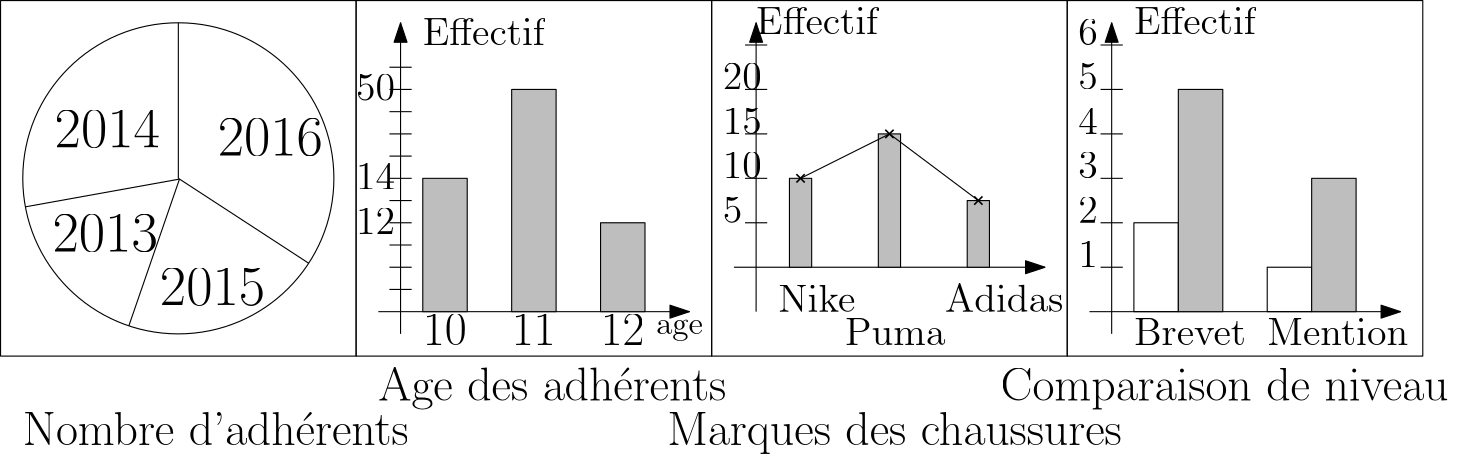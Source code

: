 <?xml version="1.0"?>
<!DOCTYPE ipe SYSTEM "ipe.dtd">
<ipe version="70107" creator="Ipe 7.1.10">
<info created="D:20170929002534" modified="D:20170929003740"/>
<ipestyle name="basic">
<symbol name="arrow/arc(spx)">
<path stroke="sym-stroke" fill="sym-stroke" pen="sym-pen">
0 0 m
-1 0.333 l
-1 -0.333 l
h
</path>
</symbol>
<symbol name="arrow/farc(spx)">
<path stroke="sym-stroke" fill="white" pen="sym-pen">
0 0 m
-1 0.333 l
-1 -0.333 l
h
</path>
</symbol>
<symbol name="arrow/ptarc(spx)">
<path stroke="sym-stroke" fill="sym-stroke" pen="sym-pen">
0 0 m
-1 0.333 l
-0.8 0 l
-1 -0.333 l
h
</path>
</symbol>
<symbol name="arrow/fptarc(spx)">
<path stroke="sym-stroke" fill="white" pen="sym-pen">
0 0 m
-1 0.333 l
-0.8 0 l
-1 -0.333 l
h
</path>
</symbol>
<symbol name="mark/circle(sx)" transformations="translations">
<path fill="sym-stroke">
0.6 0 0 0.6 0 0 e
0.4 0 0 0.4 0 0 e
</path>
</symbol>
<symbol name="mark/disk(sx)" transformations="translations">
<path fill="sym-stroke">
0.6 0 0 0.6 0 0 e
</path>
</symbol>
<symbol name="mark/fdisk(sfx)" transformations="translations">
<group>
<path fill="sym-fill">
0.5 0 0 0.5 0 0 e
</path>
<path fill="sym-stroke" fillrule="eofill">
0.6 0 0 0.6 0 0 e
0.4 0 0 0.4 0 0 e
</path>
</group>
</symbol>
<symbol name="mark/box(sx)" transformations="translations">
<path fill="sym-stroke" fillrule="eofill">
-0.6 -0.6 m
0.6 -0.6 l
0.6 0.6 l
-0.6 0.6 l
h
-0.4 -0.4 m
0.4 -0.4 l
0.4 0.4 l
-0.4 0.4 l
h
</path>
</symbol>
<symbol name="mark/square(sx)" transformations="translations">
<path fill="sym-stroke">
-0.6 -0.6 m
0.6 -0.6 l
0.6 0.6 l
-0.6 0.6 l
h
</path>
</symbol>
<symbol name="mark/fsquare(sfx)" transformations="translations">
<group>
<path fill="sym-fill">
-0.5 -0.5 m
0.5 -0.5 l
0.5 0.5 l
-0.5 0.5 l
h
</path>
<path fill="sym-stroke" fillrule="eofill">
-0.6 -0.6 m
0.6 -0.6 l
0.6 0.6 l
-0.6 0.6 l
h
-0.4 -0.4 m
0.4 -0.4 l
0.4 0.4 l
-0.4 0.4 l
h
</path>
</group>
</symbol>
<symbol name="mark/cross(sx)" transformations="translations">
<group>
<path fill="sym-stroke">
-0.43 -0.57 m
0.57 0.43 l
0.43 0.57 l
-0.57 -0.43 l
h
</path>
<path fill="sym-stroke">
-0.43 0.57 m
0.57 -0.43 l
0.43 -0.57 l
-0.57 0.43 l
h
</path>
</group>
</symbol>
<symbol name="arrow/fnormal(spx)">
<path stroke="sym-stroke" fill="white" pen="sym-pen">
0 0 m
-1 0.333 l
-1 -0.333 l
h
</path>
</symbol>
<symbol name="arrow/pointed(spx)">
<path stroke="sym-stroke" fill="sym-stroke" pen="sym-pen">
0 0 m
-1 0.333 l
-0.8 0 l
-1 -0.333 l
h
</path>
</symbol>
<symbol name="arrow/fpointed(spx)">
<path stroke="sym-stroke" fill="white" pen="sym-pen">
0 0 m
-1 0.333 l
-0.8 0 l
-1 -0.333 l
h
</path>
</symbol>
<symbol name="arrow/linear(spx)">
<path stroke="sym-stroke" pen="sym-pen">
-1 0.333 m
0 0 l
-1 -0.333 l
</path>
</symbol>
<symbol name="arrow/fdouble(spx)">
<path stroke="sym-stroke" fill="white" pen="sym-pen">
0 0 m
-1 0.333 l
-1 -0.333 l
h
-1 0 m
-2 0.333 l
-2 -0.333 l
h
</path>
</symbol>
<symbol name="arrow/double(spx)">
<path stroke="sym-stroke" fill="sym-stroke" pen="sym-pen">
0 0 m
-1 0.333 l
-1 -0.333 l
h
-1 0 m
-2 0.333 l
-2 -0.333 l
h
</path>
</symbol>
<pen name="heavier" value="0.8"/>
<pen name="fat" value="1.2"/>
<pen name="ultrafat" value="2"/>
<symbolsize name="large" value="5"/>
<symbolsize name="small" value="2"/>
<symbolsize name="tiny" value="1.1"/>
<arrowsize name="large" value="10"/>
<arrowsize name="small" value="5"/>
<arrowsize name="tiny" value="3"/>
<color name="red" value="1 0 0"/>
<color name="green" value="0 1 0"/>
<color name="blue" value="0 0 1"/>
<color name="yellow" value="1 1 0"/>
<color name="orange" value="1 0.647 0"/>
<color name="gold" value="1 0.843 0"/>
<color name="purple" value="0.627 0.125 0.941"/>
<color name="gray" value="0.745"/>
<color name="brown" value="0.647 0.165 0.165"/>
<color name="navy" value="0 0 0.502"/>
<color name="pink" value="1 0.753 0.796"/>
<color name="seagreen" value="0.18 0.545 0.341"/>
<color name="turquoise" value="0.251 0.878 0.816"/>
<color name="violet" value="0.933 0.51 0.933"/>
<color name="darkblue" value="0 0 0.545"/>
<color name="darkcyan" value="0 0.545 0.545"/>
<color name="darkgray" value="0.663"/>
<color name="darkgreen" value="0 0.392 0"/>
<color name="darkmagenta" value="0.545 0 0.545"/>
<color name="darkorange" value="1 0.549 0"/>
<color name="darkred" value="0.545 0 0"/>
<color name="lightblue" value="0.678 0.847 0.902"/>
<color name="lightcyan" value="0.878 1 1"/>
<color name="lightgray" value="0.827"/>
<color name="lightgreen" value="0.565 0.933 0.565"/>
<color name="lightyellow" value="1 1 0.878"/>
<dashstyle name="dashed" value="[4] 0"/>
<dashstyle name="dotted" value="[1 3] 0"/>
<dashstyle name="dash dotted" value="[4 2 1 2] 0"/>
<dashstyle name="dash dot dotted" value="[4 2 1 2 1 2] 0"/>
<textsize name="large" value="\large"/>
<textsize name="small" value="\small"/>
<textsize name="tiny" value="\tiny"/>
<textsize name="Large" value="\Large"/>
<textsize name="LARGE" value="\LARGE"/>
<textsize name="huge" value="\huge"/>
<textsize name="Huge" value="\Huge"/>
<textsize name="footnote" value="\footnotesize"/>
<textstyle name="center" begin="\begin{center}" end="\end{center}"/>
<textstyle name="itemize" begin="\begin{itemize}" end="\end{itemize}"/>
<textstyle name="item" begin="\begin{itemize}\item{}" end="\end{itemize}"/>
<gridsize name="4 pts" value="4"/>
<gridsize name="8 pts (~3 mm)" value="8"/>
<gridsize name="16 pts (~6 mm)" value="16"/>
<gridsize name="32 pts (~12 mm)" value="32"/>
<gridsize name="10 pts (~3.5 mm)" value="10"/>
<gridsize name="20 pts (~7 mm)" value="20"/>
<gridsize name="14 pts (~5 mm)" value="14"/>
<gridsize name="28 pts (~10 mm)" value="28"/>
<gridsize name="56 pts (~20 mm)" value="56"/>
<anglesize name="90 deg" value="90"/>
<anglesize name="60 deg" value="60"/>
<anglesize name="45 deg" value="45"/>
<anglesize name="30 deg" value="30"/>
<anglesize name="22.5 deg" value="22.5"/>
<opacity name="10%" value="0.1"/>
<opacity name="30%" value="0.3"/>
<opacity name="50%" value="0.5"/>
<opacity name="75%" value="0.75"/>
<tiling name="falling" angle="-60" step="4" width="1"/>
<tiling name="rising" angle="30" step="4" width="1"/>
</ipestyle>
<page>
<layer name="alpha"/>
<view layers="alpha" active="alpha"/>
<path layer="alpha" stroke="black">
32 768 m
32 640 l
160 640 l
160 768 l
h
</path>
<path stroke="black">
160 640 m
160 768 l
288 768 l
288 640 l
h
</path>
<path stroke="black">
288 768 m
288 640 l
416 640 l
416 768 l
h
</path>
<path stroke="black">
416 640 m
416 768 l
544 768 l
544 640 l
h
</path>
<path stroke="black">
56 0 0 56 96 704 e
</path>
<path stroke="black">
96 704 m
96 760 l
</path>
<path stroke="black">
96 704 m
142.922 673.434 l
</path>
<path stroke="black">
96.4139 703.73 m
78.1902 650.908 l
</path>
<path stroke="black">
96.4139 703.73 m
40.947 693.745 l
</path>
<text transformations="translations" pos="110.159 712.247" stroke="black" type="label" width="37.905" height="13.319" depth="0" valign="baseline" size="huge">2016</text>
<text matrix="1 0 0 1 -8.17362 -5.94445" transformations="translations" pos="97.5268 664.32" stroke="black" type="label" width="37.905" height="13.319" depth="0" valign="baseline" size="huge">2015</text>
<text matrix="1 0 0 1 -7.05904 -0.743056" transformations="translations" pos="57.7733 678.438" stroke="black" type="label" width="37.905" height="13.319" depth="0" valign="baseline" size="huge">2013</text>
<text matrix="1 0 0 1 -9.2882 -15.6042" transformations="translations" pos="60.7455 730.823" stroke="black" type="label" width="37.905" height="13.319" depth="0" valign="baseline" size="huge">2014</text>
<text matrix="1 0 0 1 0 -16" transformations="translations" pos="40 624" stroke="black" type="label" width="139.051" height="11.955" depth="0" valign="baseline" size="LARGE">Nombre d&apos;adh\&apos;{e}rents</text>
<path stroke="black" arrow="normal/normal">
168 656 m
280 656 l
</path>
<path stroke="black" arrow="normal/normal">
176 648 m
176 760 l
</path>
<path stroke="black">
172 664 m
180 664 l
</path>
<path stroke="black">
172 672 m
180 672 l
</path>
<path stroke="black">
172 680 m
180 680 l
</path>
<path stroke="black">
172 688 m
180 688 l
</path>
<path stroke="black">
172 696 m
180 696 l
</path>
<path stroke="black">
172 704 m
180 704 l
</path>
<path stroke="black">
172 712 m
180 712 l
</path>
<path stroke="black">
172 720 m
180 720 l
</path>
<path stroke="black">
172 728 m
180 728 l
</path>
<path stroke="black">
172 736 m
180 736 l
</path>
<path stroke="black">
172 744 m
180 744 l
</path>
<path stroke="black" fill="gray">
200 656 m
200 704 l
184 704 l
184 656 l
h
</path>
<path stroke="black" fill="gray">
232 656 m
232 736 l
216 736 l
216 656 l
h
</path>
<path stroke="black" fill="gray">
264 656 m
264 688 l
248 688 l
248 656 l
h
</path>
<text transformations="translations" pos="184 644" stroke="black" type="label" width="15.791" height="11.097" depth="0" valign="baseline" size="LARGE">10</text>
<text transformations="translations" pos="216 644" stroke="black" type="label" width="15.791" height="11.097" depth="0" valign="baseline" size="LARGE">11</text>
<text transformations="translations" pos="248 644" stroke="black" type="label" width="15.791" height="11.097" depth="0" valign="baseline" size="LARGE">12</text>
<text matrix="1 0 0 1 -4 0" transformations="translations" pos="272 648" stroke="black" type="label" width="16.909" height="5.152" depth="2.32" valign="baseline" size="large">age</text>
<text matrix="1 0 0 1 -4 -4" transformations="translations" pos="164 688" stroke="black" type="label" width="14.047" height="9.245" depth="0" valign="baseline" size="Large">12</text>
<text matrix="1 0 0 1 -4 -4" transformations="translations" pos="164 704" stroke="black" type="label" width="14.047" height="9.245" depth="0" valign="baseline" size="Large">14</text>
<text transformations="translations" pos="160 732" stroke="black" type="label" width="14.047" height="9.245" depth="0" valign="baseline" size="Large">50</text>
<text matrix="1 0 0 1 20 -12" transformations="translations" pos="164 764" stroke="black" type="label" width="43.895" height="9.963" depth="0" valign="baseline" size="Large">Effectif</text>
<text transformations="translations" pos="168 624" stroke="black" type="label" width="125.399" height="11.954" depth="3.35" valign="baseline" size="LARGE">Age des adh\&apos;{e}rents</text>
<text matrix="1 0 0 1 -24 -16" transformations="translations" pos="296 624" stroke="black" type="label" width="163.797" height="11.954" depth="3.35" valign="baseline" size="LARGE">Marques des chaussures</text>
<path stroke="black" fill="gray" arrow="normal/normal">
296 672 m
408 672 l
</path>
<path stroke="black" fill="gray" arrow="normal/normal">
304 656 m
304 760 l
</path>
<path stroke="black" fill="gray">
316 672 m
316 704 l
324 704 l
324 672 l
h
</path>
<path stroke="black" fill="gray">
348 672 m
348 720 l
356 720 l
356 672 l
h
</path>
<path stroke="black" fill="gray">
380 672 m
380 696 l
388 696 l
388 672 l
h
</path>
<path stroke="black" fill="gray">
308 688 m
300 688 l
</path>
<path stroke="black" fill="gray">
308 704 m
300 704 l
</path>
<path stroke="black" fill="gray">
308 720 m
300 720 l
</path>
<path stroke="black" fill="gray">
308 736 m
300 736 l
</path>
<path stroke="black" fill="gray">
308 752 m
300 752 l
</path>
<text transformations="translations" pos="292 688" stroke="black" type="label" width="7.024" height="9.245" depth="0" valign="baseline" size="Large">5</text>
<text transformations="translations" pos="292 704" stroke="black" type="label" width="14.047" height="9.245" depth="0" valign="baseline" size="Large">10</text>
<text transformations="translations" pos="292 720" stroke="black" type="label" width="14.047" height="9.245" depth="0" valign="baseline" size="Large">15</text>
<text transformations="translations" pos="292 736" stroke="black" type="label" width="14.047" height="9.245" depth="0" valign="baseline" size="Large">20</text>
<use name="mark/cross(sx)" pos="320 704" size="normal" stroke="black"/>
<use name="mark/cross(sx)" pos="352 720" size="normal" stroke="black"/>
<use name="mark/cross(sx)" pos="384 696" size="normal" stroke="black"/>
<path stroke="black">
320 704 m
352 720 l
384 696 l
</path>
<text transformations="translations" pos="312 656" stroke="black" type="label" width="27.699" height="9.963" depth="0" valign="baseline" size="Large">Nike</text>
<text transformations="translations" pos="336 644" stroke="black" type="label" width="36.091" height="9.803" depth="0" valign="baseline" size="Large">Puma</text>
<text transformations="translations" pos="372 656" stroke="black" type="label" width="42.605" height="9.963" depth="0" valign="baseline" size="Large">Adidas</text>
<path stroke="black" arrow="normal/normal">
424 656 m
536 656 l
</path>
<path stroke="black" arrow="normal/normal">
432 648 m
432 760 l
</path>
<path stroke="black">
440 656 m
440 688 l
456 688 l
456 656 l
h
</path>
<path stroke="black">
488 656 m
488 672 l
504 672 l
504 656 l
h
</path>
<path stroke="black" fill="gray">
436 672 m
428 672 l
</path>
<path stroke="black" fill="gray">
436 688 m
428 688 l
</path>
<path stroke="black" fill="gray">
436 704 m
428 704 l
</path>
<path stroke="black" fill="gray">
436 720 m
428 720 l
</path>
<path stroke="black" fill="gray">
436 736 m
428 736 l
</path>
<path stroke="black" fill="gray">
436 752 m
428 752 l
</path>
<text transformations="translations" pos="420 672" stroke="black" type="label" width="7.024" height="9.245" depth="0" valign="baseline" size="Large">1</text>
<text transformations="translations" pos="420 688" stroke="black" type="label" width="7.024" height="9.245" depth="0" valign="baseline" size="Large">2</text>
<text transformations="translations" pos="420 704" stroke="black" type="label" width="7.024" height="9.245" depth="0" valign="baseline" size="Large">3</text>
<text transformations="translations" pos="420 720" stroke="black" type="label" width="7.024" height="9.245" depth="0" valign="baseline" size="Large">4</text>
<text transformations="translations" pos="420 736" stroke="black" type="label" width="7.024" height="9.245" depth="0" valign="baseline" size="Large">5</text>
<text transformations="translations" pos="420 752" stroke="black" type="label" width="7.024" height="9.245" depth="0" valign="baseline" size="Large">6</text>
<text matrix="1 0 0 1 140 -8" transformations="translations" pos="164 764" stroke="black" type="label" width="43.895" height="9.963" depth="0" valign="baseline" size="Large">Effectif</text>
<text matrix="1 0 0 1 276 -8" transformations="translations" pos="164 764" stroke="black" type="label" width="43.895" height="9.963" depth="0" valign="baseline" size="Large">Effectif</text>
<text matrix="1 0 0 1 -8 -4" transformations="translations" pos="448 648" stroke="black" type="label" width="40.383" height="9.803" depth="0" valign="baseline" size="Large">Brevet</text>
<text matrix="1 0 0 1 -8 -4" transformations="translations" pos="496 648" stroke="black" type="label" width="50.721" height="9.803" depth="0" valign="baseline" size="Large">Mention</text>
<path stroke="black" fill="gray">
456 656 m
456 736 l
472 736 l
472 656 l
h
</path>
<path stroke="black" fill="gray">
504 656 m
504 704 l
520 704 l
520 656 l
h
</path>
<text matrix="1 0 0 1 -48 0" transformations="translations" pos="440 624" stroke="black" type="label" width="166.592" height="11.954" depth="3.35" valign="baseline" size="LARGE">Comparaison de niveau
</text>
</page>
</ipe>
